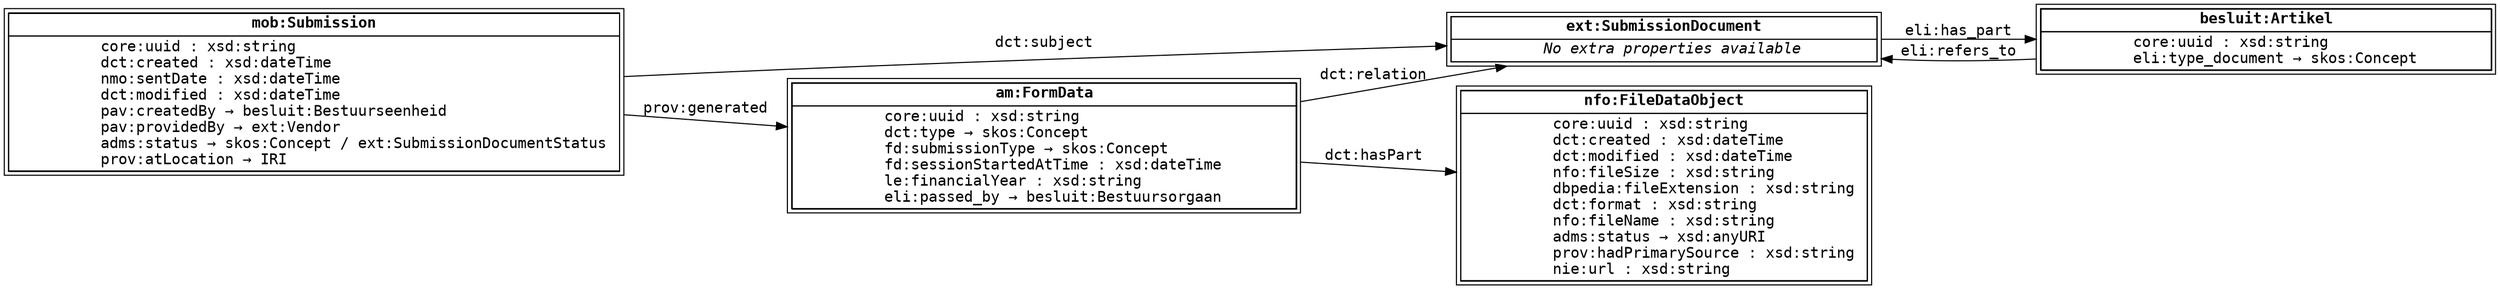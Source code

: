 digraph SubmissionData {
  node [shape="box", peripheries=2, margin=0, fontname="Monospace"];
  edge [fontname="Monospace"]
  rankdir="LR"

  Submission [label=<
    <table border="0" cellspacing="0" cellborder="1">
      <tr>
        <td><b>mob:Submission</b></td>
      </tr>
      <tr>
        <td balign="left">
          core:uuid : xsd:string <br/>
          dct:created : xsd:dateTime <br/>
          nmo:sentDate : xsd:dateTime <br/>
          dct:modified : xsd:dateTime <br/>
          pav:createdBy → besluit:Bestuurseenheid <br/>
          pav:providedBy → ext:Vendor <br/>
          adms:status → skos:Concept / ext:SubmissionDocumentStatus <br/>
          prov:atLocation → IRI
        </td>
      </tr>
    </table>
  >];

  SubmissionDocument [label=<
    <table border="0" cellspacing="0" cellborder="1">
      <tr>
        <td><b>ext:SubmissionDocument</b></td>
      </tr>
      <tr>
        <td>
          <i>No extra properties available</i>
        </td>
      </tr>
    </table>
  >];

  Artikel [label=<
    <table border="0" cellspacing="0" cellborder="1">
      <tr>
        <td><b>besluit:Artikel</b></td>
      </tr>
      <tr>
        <td balign="left">
          core:uuid : xsd:string <br/>
          eli:type_document → skos:Concept
        </td>
      </tr>
    </table>
  >];

  FormData [label=<
    <table border="0" cellspacing="0" cellborder="1">
      <tr>
        <td><b>am:FormData</b></td>
      </tr>
      <tr>
        <td balign="left">
          core:uuid : xsd:string <br/>
          dct:type → skos:Concept <br/>
          fd:submissionType → skos:Concept <br/>
          fd:sessionStartedAtTime : xsd:dateTime <br/>
          le:financialYear : xsd:string <br/>
          eli:passed_by → besluit:Bestuursorgaan
        </td>
      </tr>
    </table>
  >];

  File [label=<
    <table border="0" cellspacing="0" cellborder="1">
      <tr>
        <td><b>nfo:FileDataObject</b></td>
      </tr>
      <tr>
        <td balign="left">
          core:uuid : xsd:string <br/>
          dct:created : xsd:dateTime <br/>
          dct:modified : xsd:dateTime <br/>
          nfo:fileSize : xsd:string <br/>
          dbpedia:fileExtension : xsd:string <br/>
          dct:format : xsd:string <br/>
          nfo:fileName : xsd:string <br/>
          adms:status → xsd:anyURI <br/>
          prov:hadPrimarySource : xsd:string <br/>
          nie:url : xsd:string
        </td>
      </tr>
    </table>
  >];

  Submission -> SubmissionDocument [label="dct:subject"];
  Submission -> FormData [label="prov:generated"];
  SubmissionDocument -> Artikel [label="eli:has_part"];
  Artikel -> SubmissionDocument [label="eli:refers_to"];
  FormData -> File [label="dct:hasPart"];
  FormData -> SubmissionDocument [label="dct:relation"];
}
